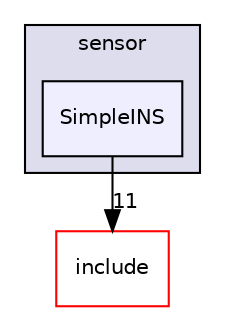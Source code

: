 digraph "/root/scrimmage/scrimmage/src/plugins/sensor/SimpleINS" {
  compound=true
  node [ fontsize="10", fontname="Helvetica"];
  edge [ labelfontsize="10", labelfontname="Helvetica"];
  subgraph clusterdir_2483af7b304531f76a0533eb422d3df1 {
    graph [ bgcolor="#ddddee", pencolor="black", label="sensor" fontname="Helvetica", fontsize="10", URL="dir_2483af7b304531f76a0533eb422d3df1.html"]
  dir_0e0352c7246283c7be17f29060281748 [shape=box, label="SimpleINS", style="filled", fillcolor="#eeeeff", pencolor="black", URL="dir_0e0352c7246283c7be17f29060281748.html"];
  }
  dir_d44c64559bbebec7f509842c48db8b23 [shape=box label="include" fillcolor="white" style="filled" color="red" URL="dir_d44c64559bbebec7f509842c48db8b23.html"];
  dir_0e0352c7246283c7be17f29060281748->dir_d44c64559bbebec7f509842c48db8b23 [headlabel="11", labeldistance=1.5 headhref="dir_000280_000004.html"];
}
